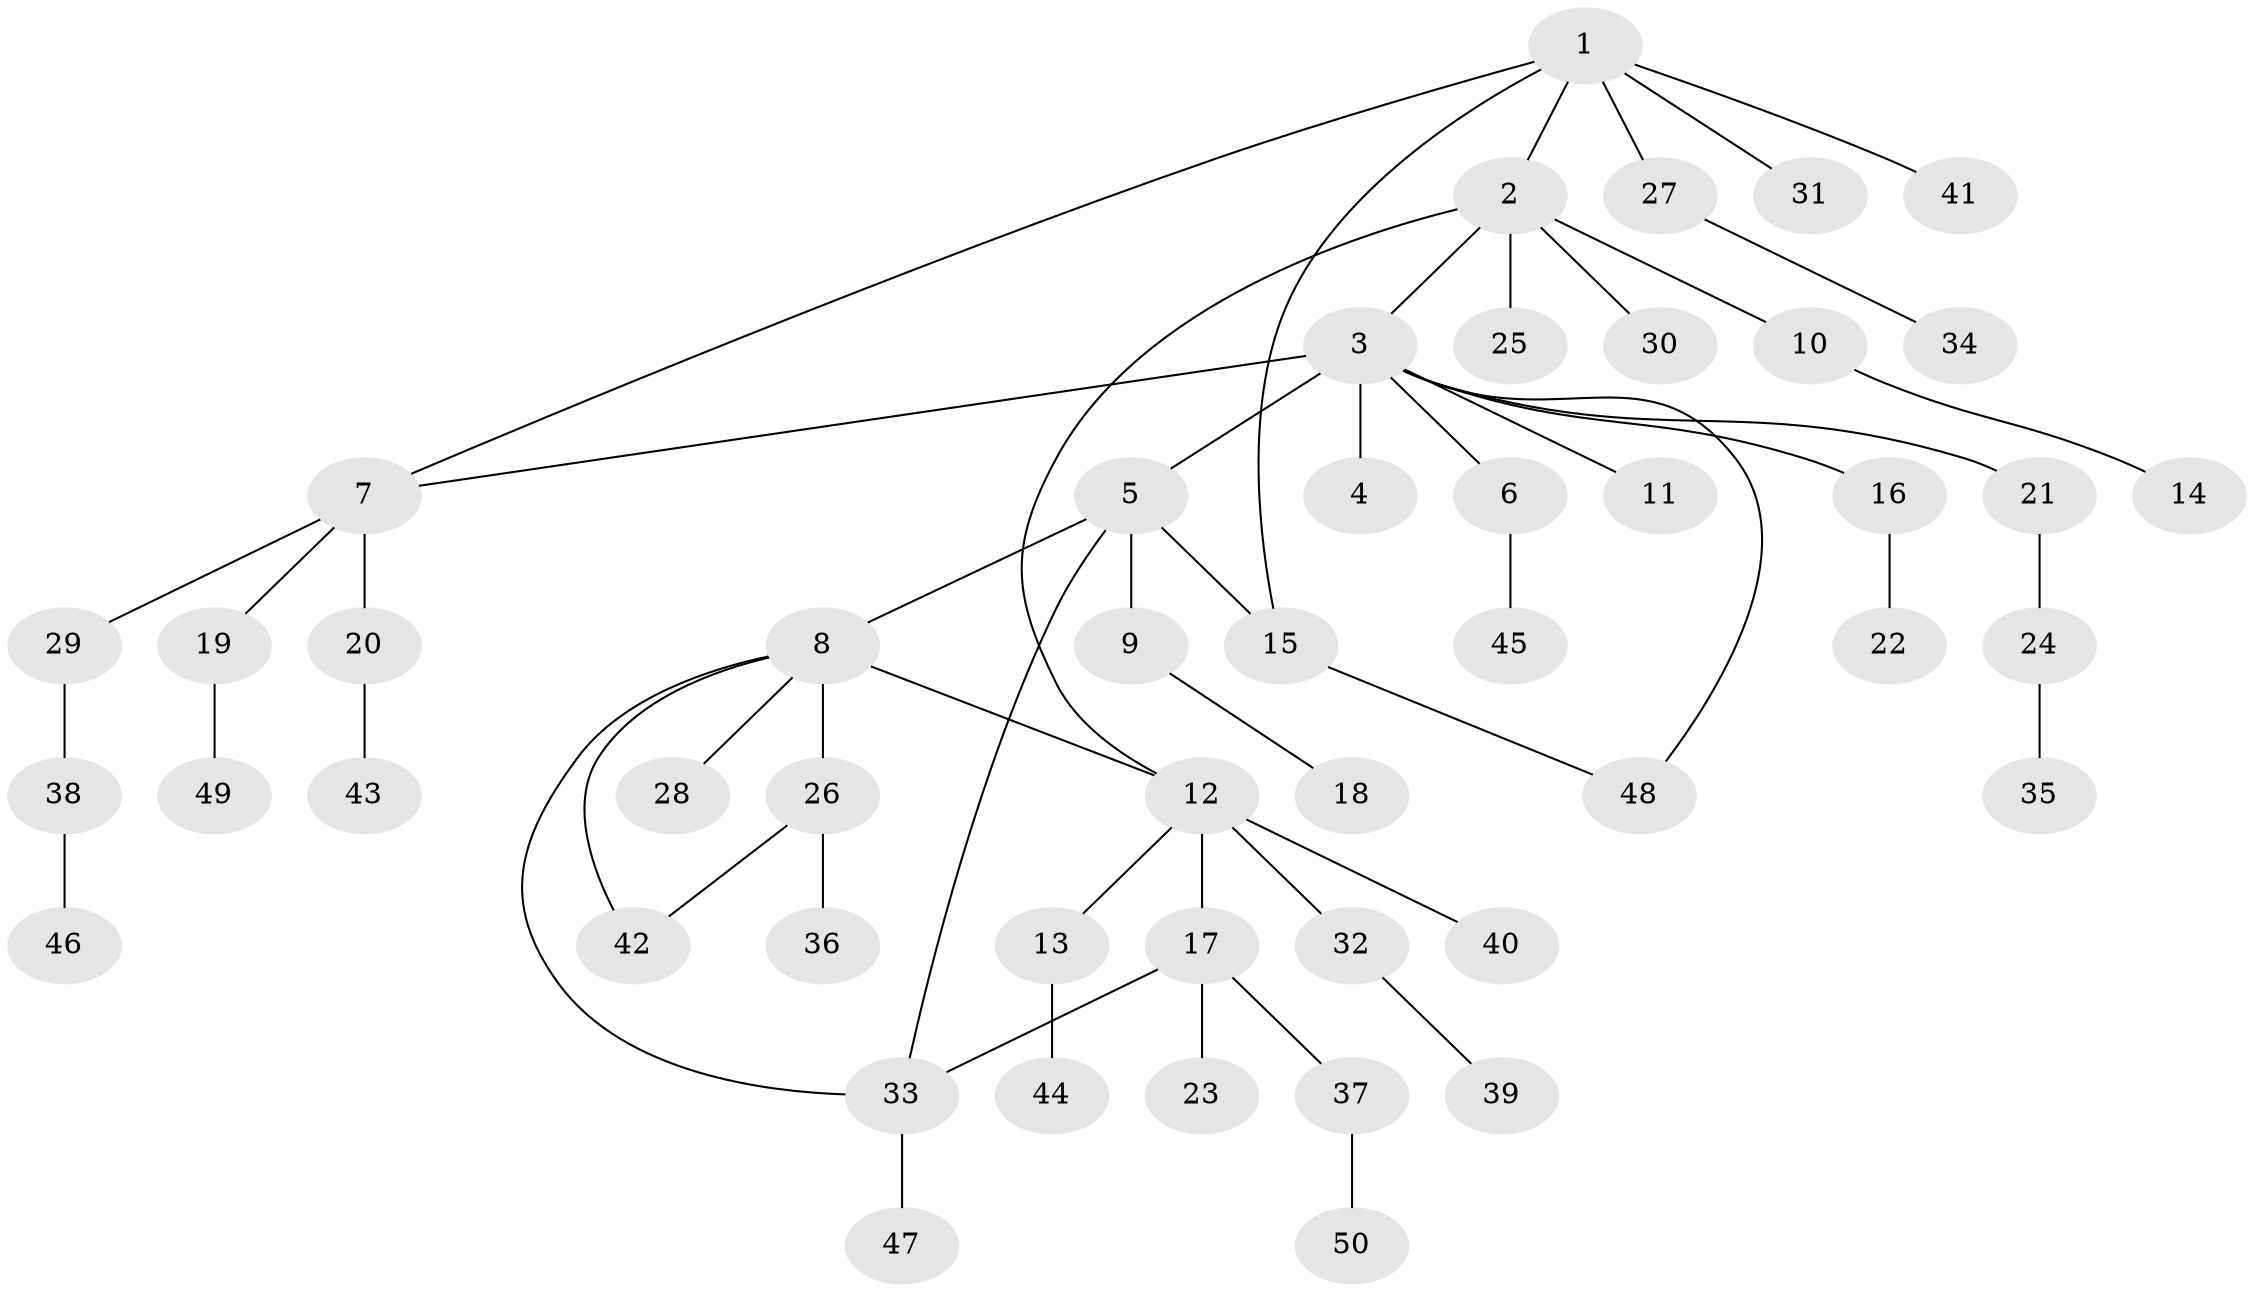 // original degree distribution, {7: 0.02, 8: 0.02, 1: 0.58, 9: 0.02, 3: 0.12, 5: 0.01, 2: 0.19, 13: 0.01, 4: 0.02, 6: 0.01}
// Generated by graph-tools (version 1.1) at 2025/35/03/09/25 02:35:51]
// undirected, 50 vertices, 56 edges
graph export_dot {
graph [start="1"]
  node [color=gray90,style=filled];
  1;
  2;
  3;
  4;
  5;
  6;
  7;
  8;
  9;
  10;
  11;
  12;
  13;
  14;
  15;
  16;
  17;
  18;
  19;
  20;
  21;
  22;
  23;
  24;
  25;
  26;
  27;
  28;
  29;
  30;
  31;
  32;
  33;
  34;
  35;
  36;
  37;
  38;
  39;
  40;
  41;
  42;
  43;
  44;
  45;
  46;
  47;
  48;
  49;
  50;
  1 -- 2 [weight=1.0];
  1 -- 7 [weight=1.0];
  1 -- 15 [weight=1.0];
  1 -- 27 [weight=1.0];
  1 -- 31 [weight=1.0];
  1 -- 41 [weight=1.0];
  2 -- 3 [weight=1.0];
  2 -- 10 [weight=2.0];
  2 -- 12 [weight=1.0];
  2 -- 25 [weight=1.0];
  2 -- 30 [weight=1.0];
  3 -- 4 [weight=2.0];
  3 -- 5 [weight=1.0];
  3 -- 6 [weight=1.0];
  3 -- 7 [weight=1.0];
  3 -- 11 [weight=1.0];
  3 -- 16 [weight=1.0];
  3 -- 21 [weight=1.0];
  3 -- 48 [weight=1.0];
  5 -- 8 [weight=2.0];
  5 -- 9 [weight=1.0];
  5 -- 15 [weight=1.0];
  5 -- 33 [weight=1.0];
  6 -- 45 [weight=1.0];
  7 -- 19 [weight=1.0];
  7 -- 20 [weight=8.0];
  7 -- 29 [weight=1.0];
  8 -- 12 [weight=1.0];
  8 -- 26 [weight=1.0];
  8 -- 28 [weight=1.0];
  8 -- 33 [weight=1.0];
  8 -- 42 [weight=1.0];
  9 -- 18 [weight=1.0];
  10 -- 14 [weight=1.0];
  12 -- 13 [weight=1.0];
  12 -- 17 [weight=1.0];
  12 -- 32 [weight=1.0];
  12 -- 40 [weight=3.0];
  13 -- 44 [weight=2.0];
  15 -- 48 [weight=1.0];
  16 -- 22 [weight=1.0];
  17 -- 23 [weight=2.0];
  17 -- 33 [weight=1.0];
  17 -- 37 [weight=1.0];
  19 -- 49 [weight=1.0];
  20 -- 43 [weight=1.0];
  21 -- 24 [weight=2.0];
  24 -- 35 [weight=1.0];
  26 -- 36 [weight=4.0];
  26 -- 42 [weight=1.0];
  27 -- 34 [weight=1.0];
  29 -- 38 [weight=1.0];
  32 -- 39 [weight=1.0];
  33 -- 47 [weight=1.0];
  37 -- 50 [weight=1.0];
  38 -- 46 [weight=1.0];
}
